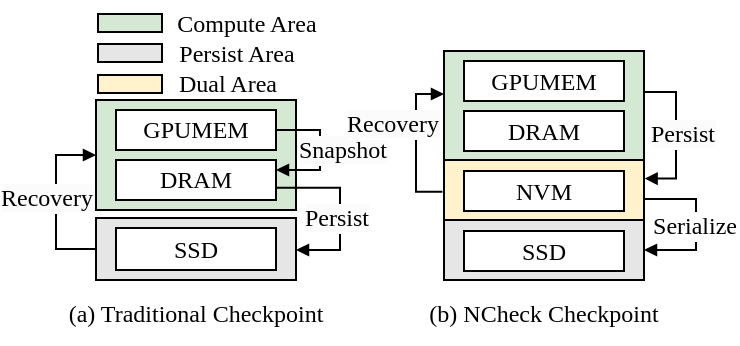 <mxfile version="24.7.2" type="github">
  <diagram name="第 1 页" id="uAyjdqbHVxO7iasdIEQN">
    <mxGraphModel dx="810" dy="458" grid="1" gridSize="10" guides="1" tooltips="1" connect="1" arrows="1" fold="0" page="1" pageScale="1" pageWidth="827" pageHeight="1169" background="#ffffff" math="0" shadow="0">
      <root>
        <mxCell id="0" />
        <mxCell id="1" parent="0" />
        <mxCell id="FZz3AoyLEZLwOvEeoEuZ-12" value="" style="rounded=0;whiteSpace=wrap;html=1;fillColor=#E6E6E6;fillStyle=auto;fontSize=12;" parent="1" vertex="1">
          <mxGeometry x="190" y="164" width="100" height="31" as="geometry" />
        </mxCell>
        <mxCell id="FZz3AoyLEZLwOvEeoEuZ-16" value="" style="rounded=0;whiteSpace=wrap;html=1;fillColor=#D5E8D4;fontSize=12;" parent="1" vertex="1">
          <mxGeometry x="364" y="80.5" width="100" height="85" as="geometry" />
        </mxCell>
        <mxCell id="FZz3AoyLEZLwOvEeoEuZ-17" value="" style="rounded=0;whiteSpace=wrap;html=1;fillColor=#E6E6E6;fillStyle=auto;fontSize=12;" parent="1" vertex="1">
          <mxGeometry x="364" y="135" width="100" height="60" as="geometry" />
        </mxCell>
        <mxCell id="FZz3AoyLEZLwOvEeoEuZ-11" value="" style="rounded=0;whiteSpace=wrap;html=1;fillColor=#D5E8D4;fontSize=12;" parent="1" vertex="1">
          <mxGeometry x="190" y="105" width="100" height="55" as="geometry" />
        </mxCell>
        <mxCell id="S7OevWP9PczpmDWNFOSD-1" value="&lt;font style=&quot;font-size: 12px;&quot; face=&quot;Times New Roman&quot;&gt;GPUMEM&lt;/font&gt;" style="rounded=0;whiteSpace=wrap;html=1;fontSize=12;" parent="1" vertex="1">
          <mxGeometry x="200" y="110" width="80" height="20" as="geometry" />
        </mxCell>
        <mxCell id="S7OevWP9PczpmDWNFOSD-2" value="&lt;font face=&quot;Times New Roman&quot; style=&quot;font-size: 12px;&quot;&gt;DRAM&lt;/font&gt;" style="rounded=0;whiteSpace=wrap;html=1;strokeColor=default;align=center;verticalAlign=middle;fontFamily=Helvetica;fontSize=12;fontColor=default;fillColor=default;" parent="1" vertex="1">
          <mxGeometry x="200" y="135" width="80" height="20" as="geometry" />
        </mxCell>
        <mxCell id="S7OevWP9PczpmDWNFOSD-4" value="&lt;font style=&quot;font-size: 12px;&quot; face=&quot;Times New Roman&quot;&gt;SSD&lt;/font&gt;" style="rounded=0;whiteSpace=wrap;html=1;fontSize=12;" parent="1" vertex="1">
          <mxGeometry x="200" y="169" width="80" height="21" as="geometry" />
        </mxCell>
        <mxCell id="d3YoMlKUpMvgJWGNqZQv-3" value="&lt;font style=&quot;font-size: 12px;&quot; face=&quot;Times New Roman&quot;&gt;Compute Area&lt;/font&gt;" style="text;html=1;align=center;verticalAlign=bottom;whiteSpace=wrap;rounded=0;fontSize=12;" parent="1" vertex="1">
          <mxGeometry x="220.5" y="55.5" width="88.5" height="20" as="geometry" />
        </mxCell>
        <mxCell id="d3YoMlKUpMvgJWGNqZQv-5" value="&lt;font style=&quot;font-size: 12px;&quot; face=&quot;Times New Roman&quot;&gt;Persist Area&lt;/font&gt;" style="text;html=1;align=center;verticalAlign=bottom;whiteSpace=wrap;rounded=0;fontSize=12;" parent="1" vertex="1">
          <mxGeometry x="229.5" y="70.5" width="60.5" height="20" as="geometry" />
        </mxCell>
        <mxCell id="FZz3AoyLEZLwOvEeoEuZ-1" value="&lt;font style=&quot;font-size: 12px;&quot; face=&quot;Times New Roman&quot;&gt;GPUMEM&lt;/font&gt;" style="rounded=0;whiteSpace=wrap;html=1;fontSize=12;" parent="1" vertex="1">
          <mxGeometry x="374" y="85.5" width="80" height="20" as="geometry" />
        </mxCell>
        <mxCell id="FZz3AoyLEZLwOvEeoEuZ-2" value="&lt;font face=&quot;Times New Roman&quot; style=&quot;font-size: 12px;&quot;&gt;DRAM&lt;/font&gt;" style="rounded=0;whiteSpace=wrap;html=1;strokeColor=default;align=center;verticalAlign=middle;fontFamily=Helvetica;fontSize=12;fontColor=default;fillColor=default;" parent="1" vertex="1">
          <mxGeometry x="374" y="110.5" width="80" height="20" as="geometry" />
        </mxCell>
        <mxCell id="FZz3AoyLEZLwOvEeoEuZ-3" value="&lt;font style=&quot;font-size: 12px;&quot; face=&quot;Times New Roman&quot;&gt;SSD&lt;/font&gt;" style="rounded=0;whiteSpace=wrap;html=1;fontSize=12;" parent="1" vertex="1">
          <mxGeometry x="374" y="170.5" width="80" height="20" as="geometry" />
        </mxCell>
        <mxCell id="DVCVoivfPRMjw84Le5lv-1" value="" style="rounded=0;whiteSpace=wrap;html=1;fillColor=#FFF2CC;" vertex="1" parent="1">
          <mxGeometry x="364" y="135" width="100" height="30" as="geometry" />
        </mxCell>
        <mxCell id="FZz3AoyLEZLwOvEeoEuZ-24" style="edgeStyle=orthogonalEdgeStyle;rounded=0;orthogonalLoop=1;jettySize=auto;html=1;entryX=1;entryY=0.5;entryDx=0;entryDy=0;exitX=1;exitY=1;exitDx=0;exitDy=0;endSize=4;endArrow=block;endFill=1;fontSize=12;" parent="1" edge="1">
          <mxGeometry relative="1" as="geometry">
            <Array as="points">
              <mxPoint x="490" y="154" />
              <mxPoint x="490" y="180" />
              <mxPoint x="464" y="180" />
            </Array>
            <mxPoint x="464" y="154.5" as="sourcePoint" />
            <mxPoint x="464" y="180.5" as="targetPoint" />
          </mxGeometry>
        </mxCell>
        <mxCell id="FZz3AoyLEZLwOvEeoEuZ-5" value="&lt;font style=&quot;font-size: 12px;&quot; face=&quot;Times New Roman&quot;&gt;NVM&lt;/font&gt;" style="rounded=0;whiteSpace=wrap;html=1;fontSize=12;" parent="1" vertex="1">
          <mxGeometry x="374" y="140.5" width="80" height="20" as="geometry" />
        </mxCell>
        <mxCell id="FZz3AoyLEZLwOvEeoEuZ-7" value="" style="endArrow=none;html=1;rounded=0;endSize=6;endFill=0;exitX=0;exitY=0.5;exitDx=0;exitDy=0;edgeStyle=orthogonalEdgeStyle;entryX=0;entryY=0.5;entryDx=0;entryDy=0;startSize=4;startArrow=block;startFill=1;fontSize=12;" parent="1" source="FZz3AoyLEZLwOvEeoEuZ-11" target="FZz3AoyLEZLwOvEeoEuZ-12" edge="1">
          <mxGeometry width="50" height="50" relative="1" as="geometry">
            <mxPoint x="154.76" y="150" as="sourcePoint" />
            <mxPoint x="160" y="170" as="targetPoint" />
            <Array as="points">
              <mxPoint x="170" y="133" />
              <mxPoint x="170" y="179" />
            </Array>
          </mxGeometry>
        </mxCell>
        <mxCell id="FZz3AoyLEZLwOvEeoEuZ-15" value="&lt;span style=&quot;font-family: &amp;quot;Times New Roman&amp;quot;; font-size: 12px; text-wrap: wrap; background-color: rgb(251, 251, 251);&quot;&gt;Recovery&lt;/span&gt;" style="edgeLabel;html=1;align=center;verticalAlign=middle;resizable=0;points=[];fontSize=12;" parent="FZz3AoyLEZLwOvEeoEuZ-7" vertex="1" connectable="0">
          <mxGeometry x="-0.042" relative="1" as="geometry">
            <mxPoint x="-5" as="offset" />
          </mxGeometry>
        </mxCell>
        <mxCell id="FZz3AoyLEZLwOvEeoEuZ-13" style="edgeStyle=orthogonalEdgeStyle;rounded=0;orthogonalLoop=1;jettySize=auto;html=1;entryX=1;entryY=0.5;entryDx=0;entryDy=0;startSize=4;endSize=4;endArrow=none;endFill=0;startArrow=block;startFill=1;fontSize=12;" parent="1" target="S7OevWP9PczpmDWNFOSD-1" edge="1">
          <mxGeometry relative="1" as="geometry">
            <Array as="points">
              <mxPoint x="280" y="140" />
              <mxPoint x="302" y="140" />
              <mxPoint x="302" y="120" />
            </Array>
            <mxPoint x="280" y="140" as="sourcePoint" />
            <mxPoint x="292.0" y="100.5" as="targetPoint" />
          </mxGeometry>
        </mxCell>
        <mxCell id="FZz3AoyLEZLwOvEeoEuZ-14" value="&lt;span style=&quot;font-family: &amp;quot;Times New Roman&amp;quot;; font-size: 12px; text-wrap: wrap; background-color: rgb(251, 251, 251);&quot;&gt;Snapshot&lt;/span&gt;" style="edgeLabel;html=1;align=center;verticalAlign=middle;resizable=0;points=[];fontSize=12;" parent="FZz3AoyLEZLwOvEeoEuZ-13" vertex="1" connectable="0">
          <mxGeometry x="-0.134" y="1" relative="1" as="geometry">
            <mxPoint x="12" y="-5" as="offset" />
          </mxGeometry>
        </mxCell>
        <mxCell id="FZz3AoyLEZLwOvEeoEuZ-20" style="edgeStyle=orthogonalEdgeStyle;rounded=0;orthogonalLoop=1;jettySize=auto;html=1;entryX=0;entryY=0.25;entryDx=0;entryDy=0;exitX=-0.008;exitY=0.529;exitDx=0;exitDy=0;startSize=6;endSize=4;endArrow=block;endFill=1;exitPerimeter=0;fontSize=12;" parent="1" edge="1" target="FZz3AoyLEZLwOvEeoEuZ-16" source="DVCVoivfPRMjw84Le5lv-1">
          <mxGeometry relative="1" as="geometry">
            <mxPoint x="374.24" y="150.9" as="sourcePoint" />
            <mxPoint x="364" y="98" as="targetPoint" />
            <Array as="points">
              <mxPoint x="350" y="151" />
              <mxPoint x="350" y="102" />
              <mxPoint x="364" y="102" />
            </Array>
          </mxGeometry>
        </mxCell>
        <mxCell id="FZz3AoyLEZLwOvEeoEuZ-21" value="&lt;span style=&quot;font-family: &amp;quot;Times New Roman&amp;quot;; font-size: 12px; text-wrap: wrap; background-color: rgb(251, 251, 251);&quot;&gt;Recovery&lt;/span&gt;" style="edgeLabel;html=1;align=center;verticalAlign=middle;resizable=0;points=[];fontSize=12;" parent="FZz3AoyLEZLwOvEeoEuZ-20" vertex="1" connectable="0">
          <mxGeometry x="-0.134" y="1" relative="1" as="geometry">
            <mxPoint x="-11" y="-14" as="offset" />
          </mxGeometry>
        </mxCell>
        <mxCell id="FZz3AoyLEZLwOvEeoEuZ-22" style="edgeStyle=orthogonalEdgeStyle;rounded=0;orthogonalLoop=1;jettySize=auto;html=1;entryX=1;entryY=0.5;entryDx=0;entryDy=0;startSize=4;endSize=4;endArrow=none;endFill=0;startArrow=block;startFill=1;exitX=1.003;exitY=0.31;exitDx=0;exitDy=0;fontSize=12;exitPerimeter=0;" parent="1" source="DVCVoivfPRMjw84Le5lv-1" edge="1">
          <mxGeometry relative="1" as="geometry">
            <mxPoint x="454" y="145.5" as="sourcePoint" />
            <mxPoint x="464" y="101" as="targetPoint" />
            <Array as="points">
              <mxPoint x="480" y="144" />
              <mxPoint x="480" y="101" />
            </Array>
          </mxGeometry>
        </mxCell>
        <mxCell id="FZz3AoyLEZLwOvEeoEuZ-23" value="&lt;span style=&quot;font-family: &amp;quot;Times New Roman&amp;quot;; font-size: 12px; text-wrap: wrap; background-color: rgb(251, 251, 251);&quot;&gt;Persist&lt;/span&gt;" style="edgeLabel;html=1;align=center;verticalAlign=middle;resizable=0;points=[];fontSize=12;" parent="FZz3AoyLEZLwOvEeoEuZ-22" vertex="1" connectable="0">
          <mxGeometry x="-0.134" y="1" relative="1" as="geometry">
            <mxPoint x="4" y="-6" as="offset" />
          </mxGeometry>
        </mxCell>
        <mxCell id="FZz3AoyLEZLwOvEeoEuZ-25" value="&lt;font style=&quot;font-size: 12px;&quot; face=&quot;Times New Roman&quot;&gt;&lt;span style=&quot;font-size: 12px; text-wrap: wrap;&quot;&gt;Serialize&lt;/span&gt;&lt;/font&gt;" style="edgeLabel;html=1;align=center;verticalAlign=middle;resizable=0;points=[];fontSize=12;" parent="1" vertex="1" connectable="0">
          <mxGeometry x="489.024" y="169.496" as="geometry">
            <mxPoint y="-2" as="offset" />
          </mxGeometry>
        </mxCell>
        <mxCell id="EfsTOoUxyjgBtJsfV3Sn-1" value="" style="rounded=0;whiteSpace=wrap;html=1;fillColor=#D5E8D4;fontSize=12;" parent="1" vertex="1">
          <mxGeometry x="191" y="62" width="32" height="9" as="geometry" />
        </mxCell>
        <mxCell id="EfsTOoUxyjgBtJsfV3Sn-2" value="" style="rounded=0;whiteSpace=wrap;html=1;fillColor=#E6E6E6;fillStyle=auto;gradientColor=none;glass=0;fontSize=12;" parent="1" vertex="1">
          <mxGeometry x="191" y="77" width="32" height="9" as="geometry" />
        </mxCell>
        <mxCell id="XdAebGTnBRMFBzXAKei1-2" style="edgeStyle=orthogonalEdgeStyle;rounded=0;orthogonalLoop=1;jettySize=auto;html=1;entryX=1;entryY=0.694;entryDx=0;entryDy=0;startSize=4;endSize=4;endArrow=none;endFill=0;startArrow=block;startFill=1;fontSize=12;entryPerimeter=0;" parent="1" edge="1" target="S7OevWP9PczpmDWNFOSD-2">
          <mxGeometry relative="1" as="geometry">
            <Array as="points">
              <mxPoint x="312" y="180" />
              <mxPoint x="312" y="149" />
            </Array>
            <mxPoint x="290" y="180" as="sourcePoint" />
            <mxPoint x="290" y="149" as="targetPoint" />
          </mxGeometry>
        </mxCell>
        <mxCell id="XdAebGTnBRMFBzXAKei1-3" value="&lt;span style=&quot;font-family: &amp;quot;Times New Roman&amp;quot;; font-size: 12px; text-wrap: wrap; background-color: rgb(251, 251, 251);&quot;&gt;Persist&lt;/span&gt;" style="edgeLabel;html=1;align=center;verticalAlign=middle;resizable=0;points=[];fontSize=12;" parent="XdAebGTnBRMFBzXAKei1-2" vertex="1" connectable="0">
          <mxGeometry x="-0.134" y="1" relative="1" as="geometry">
            <mxPoint x="-1" y="-1" as="offset" />
          </mxGeometry>
        </mxCell>
        <mxCell id="XdAebGTnBRMFBzXAKei1-4" value="(a) Traditional Checkpoint" style="text;html=1;align=center;verticalAlign=middle;whiteSpace=wrap;rounded=0;fontFamily=Times New Roman;" parent="1" vertex="1">
          <mxGeometry x="170" y="197" width="140" height="30" as="geometry" />
        </mxCell>
        <mxCell id="XdAebGTnBRMFBzXAKei1-5" value="(b) NCheck Checkpoint" style="text;html=1;align=center;verticalAlign=middle;whiteSpace=wrap;rounded=0;fontFamily=Times New Roman;" parent="1" vertex="1">
          <mxGeometry x="344" y="197" width="140" height="30" as="geometry" />
        </mxCell>
        <mxCell id="DVCVoivfPRMjw84Le5lv-2" value="&lt;font style=&quot;font-size: 12px;&quot; face=&quot;Times New Roman&quot;&gt;Dual Area&lt;/font&gt;" style="text;html=1;align=center;verticalAlign=bottom;whiteSpace=wrap;rounded=0;fontSize=12;" vertex="1" parent="1">
          <mxGeometry x="226" y="86" width="60" height="20" as="geometry" />
        </mxCell>
        <mxCell id="DVCVoivfPRMjw84Le5lv-3" value="" style="rounded=0;whiteSpace=wrap;html=1;fillColor=#FFF2CC;fillStyle=auto;gradientColor=none;glass=0;fontSize=12;" vertex="1" parent="1">
          <mxGeometry x="191" y="92.5" width="32" height="9" as="geometry" />
        </mxCell>
      </root>
    </mxGraphModel>
  </diagram>
</mxfile>
